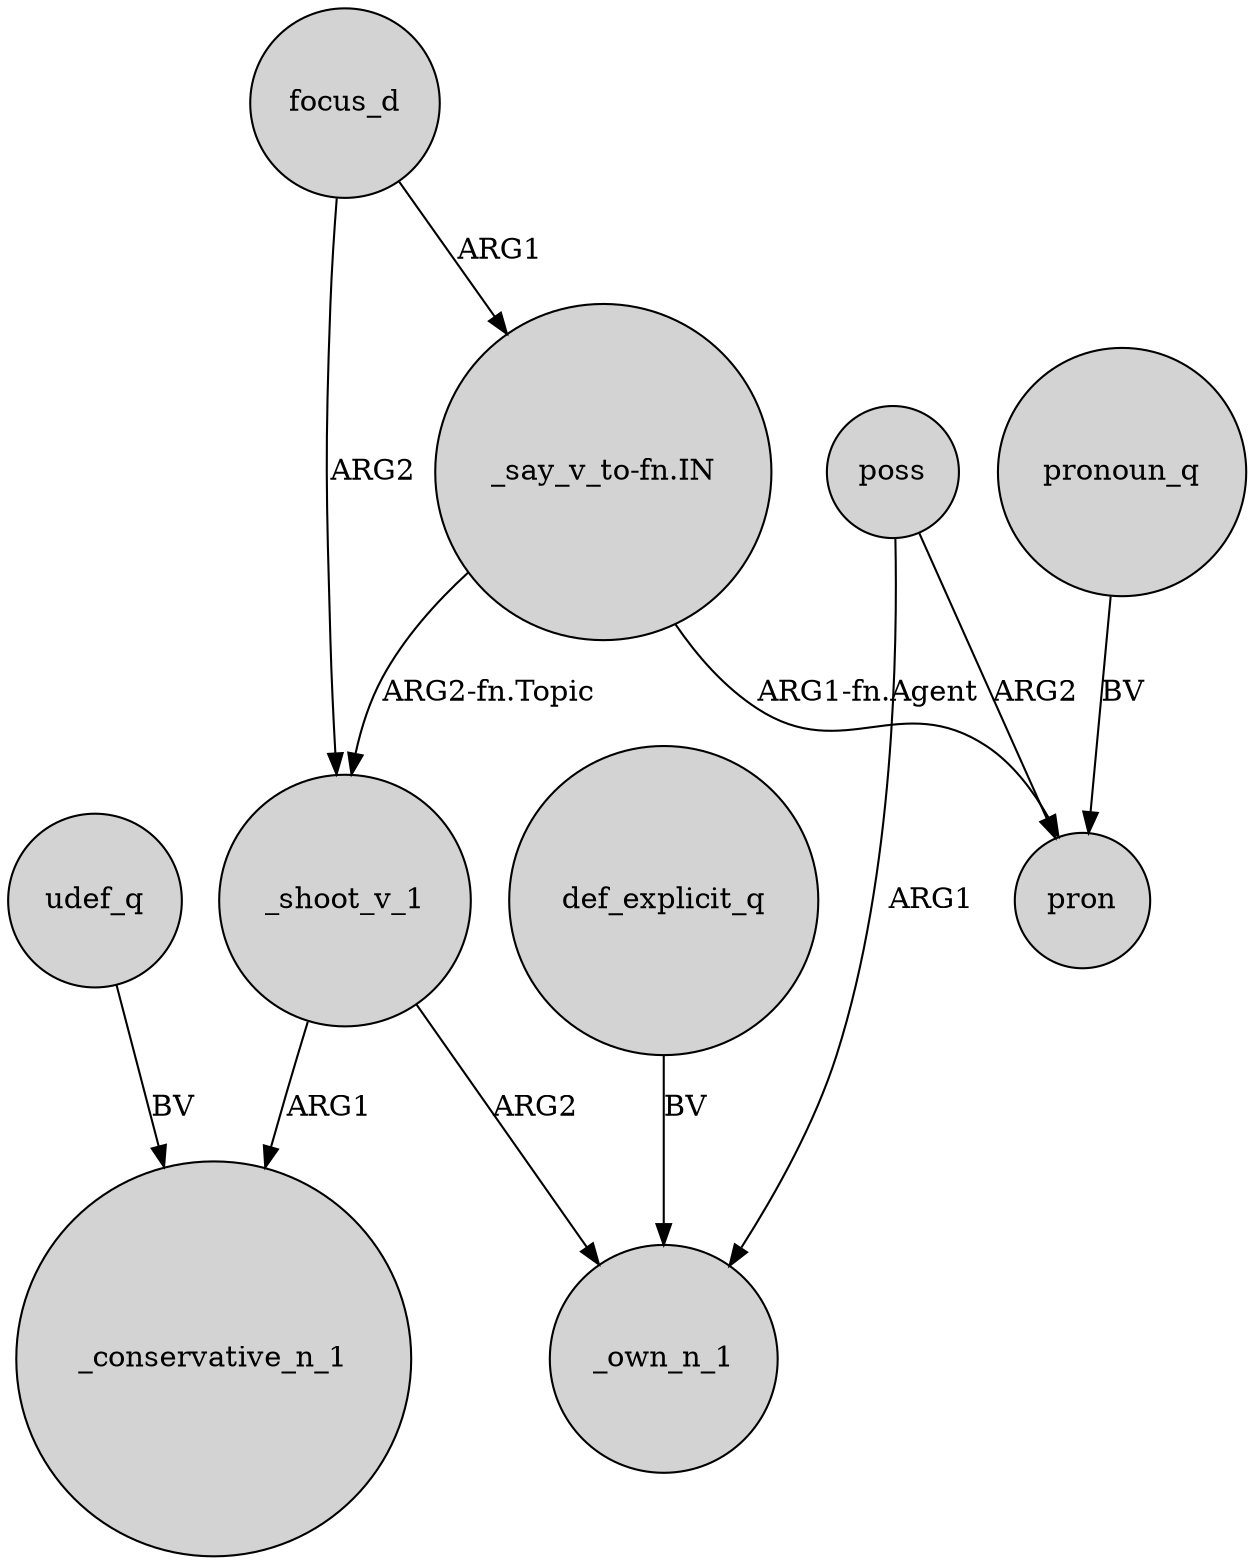 digraph {
	node [shape=circle style=filled]
	"_say_v_to-fn.IN" -> _shoot_v_1 [label="ARG2-fn.Topic"]
	_shoot_v_1 -> _conservative_n_1 [label=ARG1]
	poss -> pron [label=ARG2]
	_shoot_v_1 -> _own_n_1 [label=ARG2]
	def_explicit_q -> _own_n_1 [label=BV]
	udef_q -> _conservative_n_1 [label=BV]
	poss -> _own_n_1 [label=ARG1]
	focus_d -> _shoot_v_1 [label=ARG2]
	focus_d -> "_say_v_to-fn.IN" [label=ARG1]
	"_say_v_to-fn.IN" -> pron [label="ARG1-fn.Agent"]
	pronoun_q -> pron [label=BV]
}
